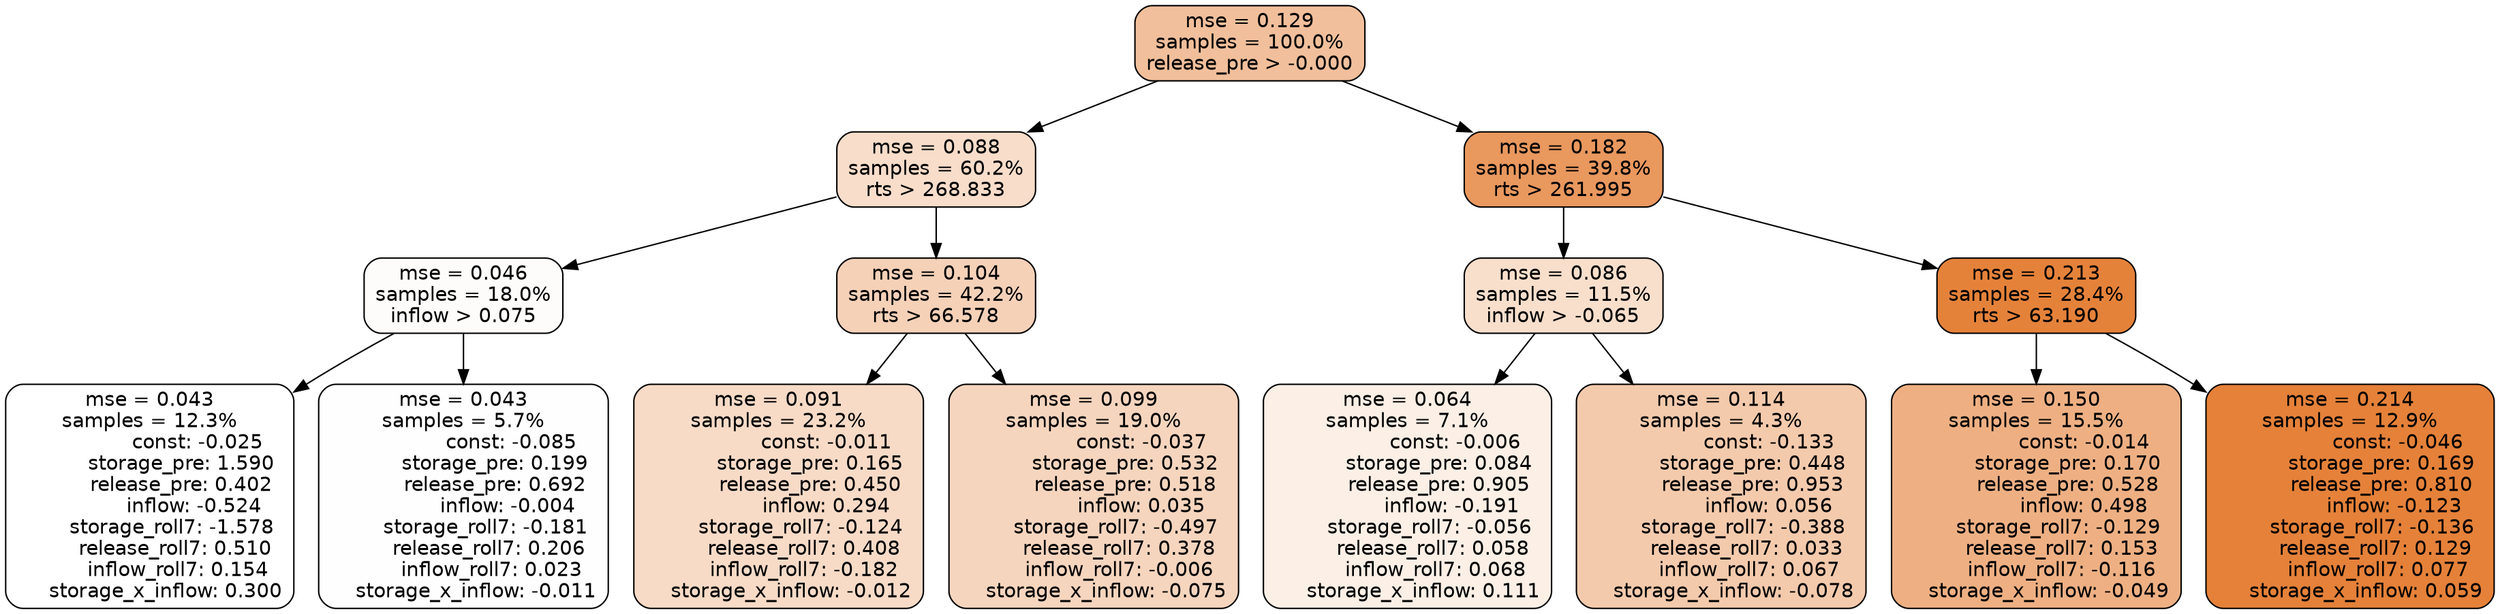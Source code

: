 digraph tree {
node [shape=rectangle, style="filled, rounded", color="black", fontname=helvetica] ;
edge [fontname=helvetica] ;
	"0" [label="mse = 0.129
samples = 100.0%
release_pre > -0.000", fillcolor="#f1bf9b"]
	"1" [label="mse = 0.088
samples = 60.2%
rts > 268.833", fillcolor="#f8ddca"]
	"8" [label="mse = 0.182
samples = 39.8%
rts > 261.995", fillcolor="#e9985e"]
	"5" [label="mse = 0.046
samples = 18.0%
inflow > 0.075", fillcolor="#fefcfb"]
	"2" [label="mse = 0.104
samples = 42.2%
rts > 66.578", fillcolor="#f5d1b8"]
	"12" [label="mse = 0.086
samples = 11.5%
inflow > -0.065", fillcolor="#f8dfcc"]
	"9" [label="mse = 0.213
samples = 28.4%
rts > 63.190", fillcolor="#e5823a"]
	"6" [label="mse = 0.043
samples = 12.3%
               const: -0.025
          storage_pre: 1.590
          release_pre: 0.402
              inflow: -0.524
       storage_roll7: -1.578
        release_roll7: 0.510
         inflow_roll7: 0.154
     storage_x_inflow: 0.300", fillcolor="#ffffff"]
	"7" [label="mse = 0.043
samples = 5.7%
               const: -0.085
          storage_pre: 0.199
          release_pre: 0.692
              inflow: -0.004
       storage_roll7: -0.181
        release_roll7: 0.206
         inflow_roll7: 0.023
    storage_x_inflow: -0.011", fillcolor="#fefefe"]
	"3" [label="mse = 0.091
samples = 23.2%
               const: -0.011
          storage_pre: 0.165
          release_pre: 0.450
               inflow: 0.294
       storage_roll7: -0.124
        release_roll7: 0.408
        inflow_roll7: -0.182
    storage_x_inflow: -0.012", fillcolor="#f7dbc7"]
	"4" [label="mse = 0.099
samples = 19.0%
               const: -0.037
          storage_pre: 0.532
          release_pre: 0.518
               inflow: 0.035
       storage_roll7: -0.497
        release_roll7: 0.378
        inflow_roll7: -0.006
    storage_x_inflow: -0.075", fillcolor="#f6d5be"]
	"13" [label="mse = 0.064
samples = 7.1%
               const: -0.006
          storage_pre: 0.084
          release_pre: 0.905
              inflow: -0.191
       storage_roll7: -0.056
        release_roll7: 0.058
         inflow_roll7: 0.068
     storage_x_inflow: 0.111", fillcolor="#fbefe6"]
	"14" [label="mse = 0.114
samples = 4.3%
               const: -0.133
          storage_pre: 0.448
          release_pre: 0.953
               inflow: 0.056
       storage_roll7: -0.388
        release_roll7: 0.033
         inflow_roll7: 0.067
    storage_x_inflow: -0.078", fillcolor="#f4caac"]
	"10" [label="mse = 0.150
samples = 15.5%
               const: -0.014
          storage_pre: 0.170
          release_pre: 0.528
               inflow: 0.498
       storage_roll7: -0.129
        release_roll7: 0.153
        inflow_roll7: -0.116
    storage_x_inflow: -0.049", fillcolor="#eeb083"]
	"11" [label="mse = 0.214
samples = 12.9%
               const: -0.046
          storage_pre: 0.169
          release_pre: 0.810
              inflow: -0.123
       storage_roll7: -0.136
        release_roll7: 0.129
         inflow_roll7: 0.077
     storage_x_inflow: 0.059", fillcolor="#e58139"]

	"0" -> "1"
	"0" -> "8"
	"1" -> "2"
	"1" -> "5"
	"8" -> "9"
	"8" -> "12"
	"5" -> "6"
	"5" -> "7"
	"2" -> "3"
	"2" -> "4"
	"12" -> "13"
	"12" -> "14"
	"9" -> "10"
	"9" -> "11"
}